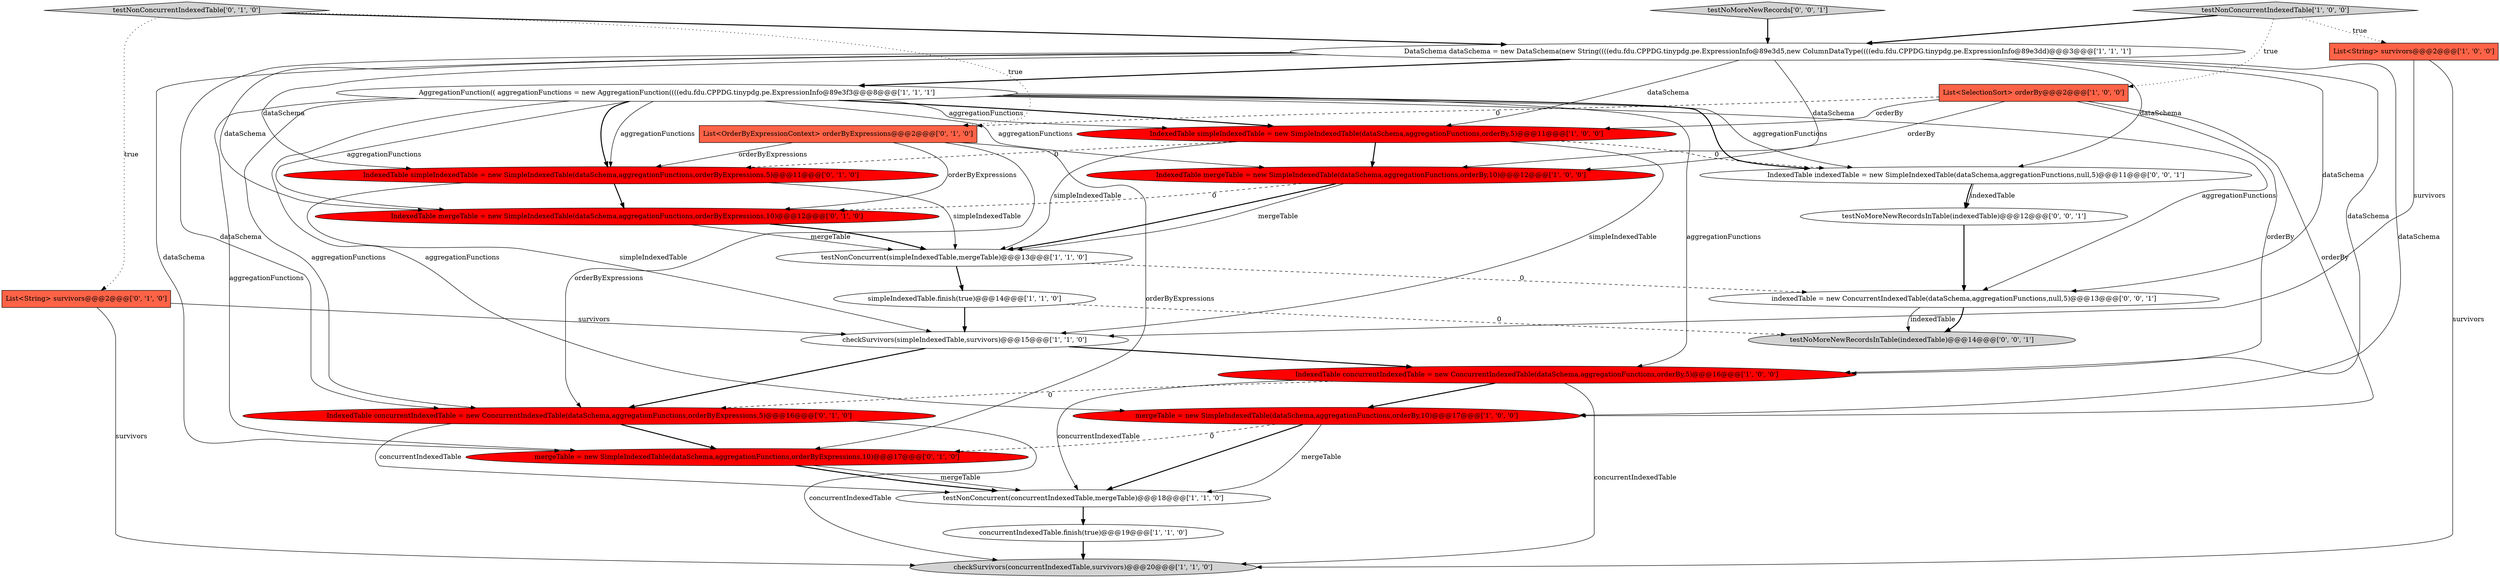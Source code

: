 digraph {
5 [style = filled, label = "List<String> survivors@@@2@@@['1', '0', '0']", fillcolor = tomato, shape = box image = "AAA0AAABBB1BBB"];
6 [style = filled, label = "DataSchema dataSchema = new DataSchema(new String((((edu.fdu.CPPDG.tinypdg.pe.ExpressionInfo@89e3d5,new ColumnDataType((((edu.fdu.CPPDG.tinypdg.pe.ExpressionInfo@89e3dd)@@@3@@@['1', '1', '1']", fillcolor = white, shape = ellipse image = "AAA0AAABBB1BBB"];
3 [style = filled, label = "concurrentIndexedTable.finish(true)@@@19@@@['1', '1', '0']", fillcolor = white, shape = ellipse image = "AAA0AAABBB1BBB"];
1 [style = filled, label = "AggregationFunction(( aggregationFunctions = new AggregationFunction((((edu.fdu.CPPDG.tinypdg.pe.ExpressionInfo@89e3f3@@@8@@@['1', '1', '1']", fillcolor = white, shape = ellipse image = "AAA0AAABBB1BBB"];
12 [style = filled, label = "checkSurvivors(concurrentIndexedTable,survivors)@@@20@@@['1', '1', '0']", fillcolor = lightgray, shape = ellipse image = "AAA0AAABBB1BBB"];
17 [style = filled, label = "IndexedTable simpleIndexedTable = new SimpleIndexedTable(dataSchema,aggregationFunctions,orderByExpressions,5)@@@11@@@['0', '1', '0']", fillcolor = red, shape = ellipse image = "AAA1AAABBB2BBB"];
24 [style = filled, label = "testNoMoreNewRecords['0', '0', '1']", fillcolor = lightgray, shape = diamond image = "AAA0AAABBB3BBB"];
4 [style = filled, label = "IndexedTable concurrentIndexedTable = new ConcurrentIndexedTable(dataSchema,aggregationFunctions,orderBy,5)@@@16@@@['1', '0', '0']", fillcolor = red, shape = ellipse image = "AAA1AAABBB1BBB"];
25 [style = filled, label = "indexedTable = new ConcurrentIndexedTable(dataSchema,aggregationFunctions,null,5)@@@13@@@['0', '0', '1']", fillcolor = white, shape = ellipse image = "AAA0AAABBB3BBB"];
7 [style = filled, label = "checkSurvivors(simpleIndexedTable,survivors)@@@15@@@['1', '1', '0']", fillcolor = white, shape = ellipse image = "AAA0AAABBB1BBB"];
9 [style = filled, label = "testNonConcurrent(simpleIndexedTable,mergeTable)@@@13@@@['1', '1', '0']", fillcolor = white, shape = ellipse image = "AAA0AAABBB1BBB"];
15 [style = filled, label = "testNonConcurrentIndexedTable['0', '1', '0']", fillcolor = lightgray, shape = diamond image = "AAA0AAABBB2BBB"];
22 [style = filled, label = "testNoMoreNewRecordsInTable(indexedTable)@@@12@@@['0', '0', '1']", fillcolor = white, shape = ellipse image = "AAA0AAABBB3BBB"];
2 [style = filled, label = "testNonConcurrent(concurrentIndexedTable,mergeTable)@@@18@@@['1', '1', '0']", fillcolor = white, shape = ellipse image = "AAA0AAABBB1BBB"];
26 [style = filled, label = "IndexedTable indexedTable = new SimpleIndexedTable(dataSchema,aggregationFunctions,null,5)@@@11@@@['0', '0', '1']", fillcolor = white, shape = ellipse image = "AAA0AAABBB3BBB"];
11 [style = filled, label = "IndexedTable mergeTable = new SimpleIndexedTable(dataSchema,aggregationFunctions,orderBy,10)@@@12@@@['1', '0', '0']", fillcolor = red, shape = ellipse image = "AAA1AAABBB1BBB"];
18 [style = filled, label = "IndexedTable mergeTable = new SimpleIndexedTable(dataSchema,aggregationFunctions,orderByExpressions,10)@@@12@@@['0', '1', '0']", fillcolor = red, shape = ellipse image = "AAA1AAABBB2BBB"];
21 [style = filled, label = "List<OrderByExpressionContext> orderByExpressions@@@2@@@['0', '1', '0']", fillcolor = tomato, shape = box image = "AAA1AAABBB2BBB"];
23 [style = filled, label = "testNoMoreNewRecordsInTable(indexedTable)@@@14@@@['0', '0', '1']", fillcolor = lightgray, shape = ellipse image = "AAA0AAABBB3BBB"];
10 [style = filled, label = "simpleIndexedTable.finish(true)@@@14@@@['1', '1', '0']", fillcolor = white, shape = ellipse image = "AAA0AAABBB1BBB"];
0 [style = filled, label = "IndexedTable simpleIndexedTable = new SimpleIndexedTable(dataSchema,aggregationFunctions,orderBy,5)@@@11@@@['1', '0', '0']", fillcolor = red, shape = ellipse image = "AAA1AAABBB1BBB"];
8 [style = filled, label = "mergeTable = new SimpleIndexedTable(dataSchema,aggregationFunctions,orderBy,10)@@@17@@@['1', '0', '0']", fillcolor = red, shape = ellipse image = "AAA1AAABBB1BBB"];
20 [style = filled, label = "List<String> survivors@@@2@@@['0', '1', '0']", fillcolor = tomato, shape = box image = "AAA0AAABBB2BBB"];
14 [style = filled, label = "testNonConcurrentIndexedTable['1', '0', '0']", fillcolor = lightgray, shape = diamond image = "AAA0AAABBB1BBB"];
16 [style = filled, label = "IndexedTable concurrentIndexedTable = new ConcurrentIndexedTable(dataSchema,aggregationFunctions,orderByExpressions,5)@@@16@@@['0', '1', '0']", fillcolor = red, shape = ellipse image = "AAA1AAABBB2BBB"];
13 [style = filled, label = "List<SelectionSort> orderBy@@@2@@@['1', '0', '0']", fillcolor = tomato, shape = box image = "AAA1AAABBB1BBB"];
19 [style = filled, label = "mergeTable = new SimpleIndexedTable(dataSchema,aggregationFunctions,orderByExpressions,10)@@@17@@@['0', '1', '0']", fillcolor = red, shape = ellipse image = "AAA1AAABBB2BBB"];
5->12 [style = solid, label="survivors"];
8->19 [style = dashed, label="0"];
22->25 [style = bold, label=""];
1->11 [style = solid, label="aggregationFunctions"];
13->11 [style = solid, label="orderBy"];
19->2 [style = bold, label=""];
4->16 [style = dashed, label="0"];
20->7 [style = solid, label="survivors"];
19->2 [style = solid, label="mergeTable"];
6->26 [style = solid, label="dataSchema"];
26->22 [style = solid, label="indexedTable"];
13->4 [style = solid, label="orderBy"];
25->23 [style = bold, label=""];
16->2 [style = solid, label="concurrentIndexedTable"];
6->8 [style = solid, label="dataSchema"];
2->3 [style = bold, label=""];
21->18 [style = solid, label="orderByExpressions"];
1->8 [style = solid, label="aggregationFunctions"];
1->26 [style = bold, label=""];
6->11 [style = solid, label="dataSchema"];
6->17 [style = solid, label="dataSchema"];
17->7 [style = solid, label="simpleIndexedTable"];
6->0 [style = solid, label="dataSchema"];
1->19 [style = solid, label="aggregationFunctions"];
0->11 [style = bold, label=""];
15->20 [style = dotted, label="true"];
15->6 [style = bold, label=""];
15->21 [style = dotted, label="true"];
21->17 [style = solid, label="orderByExpressions"];
1->0 [style = bold, label=""];
1->4 [style = solid, label="aggregationFunctions"];
1->18 [style = solid, label="aggregationFunctions"];
9->10 [style = bold, label=""];
7->4 [style = bold, label=""];
3->12 [style = bold, label=""];
5->7 [style = solid, label="survivors"];
1->26 [style = solid, label="aggregationFunctions"];
13->0 [style = solid, label="orderBy"];
18->9 [style = solid, label="mergeTable"];
11->9 [style = bold, label=""];
4->12 [style = solid, label="concurrentIndexedTable"];
10->7 [style = bold, label=""];
16->19 [style = bold, label=""];
8->2 [style = solid, label="mergeTable"];
6->25 [style = solid, label="dataSchema"];
1->17 [style = bold, label=""];
26->22 [style = bold, label=""];
14->13 [style = dotted, label="true"];
6->1 [style = bold, label=""];
4->2 [style = solid, label="concurrentIndexedTable"];
21->19 [style = solid, label="orderByExpressions"];
14->5 [style = dotted, label="true"];
13->21 [style = dashed, label="0"];
8->2 [style = bold, label=""];
1->16 [style = solid, label="aggregationFunctions"];
6->19 [style = solid, label="dataSchema"];
0->26 [style = dashed, label="0"];
11->18 [style = dashed, label="0"];
11->9 [style = solid, label="mergeTable"];
17->18 [style = bold, label=""];
7->16 [style = bold, label=""];
9->25 [style = dashed, label="0"];
6->16 [style = solid, label="dataSchema"];
1->17 [style = solid, label="aggregationFunctions"];
13->8 [style = solid, label="orderBy"];
17->9 [style = solid, label="simpleIndexedTable"];
20->12 [style = solid, label="survivors"];
6->18 [style = solid, label="dataSchema"];
1->25 [style = solid, label="aggregationFunctions"];
4->8 [style = bold, label=""];
18->9 [style = bold, label=""];
0->7 [style = solid, label="simpleIndexedTable"];
0->17 [style = dashed, label="0"];
1->0 [style = solid, label="aggregationFunctions"];
0->9 [style = solid, label="simpleIndexedTable"];
25->23 [style = solid, label="indexedTable"];
24->6 [style = bold, label=""];
10->23 [style = dashed, label="0"];
6->4 [style = solid, label="dataSchema"];
21->16 [style = solid, label="orderByExpressions"];
14->6 [style = bold, label=""];
16->12 [style = solid, label="concurrentIndexedTable"];
}
